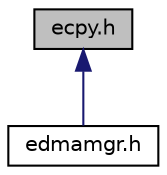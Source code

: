 digraph "ecpy.h"
{
  edge [fontname="Helvetica",fontsize="10",labelfontname="Helvetica",labelfontsize="10"];
  node [fontname="Helvetica",fontsize="10",shape=record];
  Node1 [label="ecpy.h",height=0.2,width=0.4,color="black", fillcolor="grey75", style="filled", fontcolor="black"];
  Node1 -> Node2 [dir="back",color="midnightblue",fontsize="10",style="solid",fontname="Helvetica"];
  Node2 [label="edmamgr.h",height=0.2,width=0.4,color="black", fillcolor="white", style="filled",URL="$edmamgr_8h.html",tooltip="EdmaMgr Definitions - Functional library for use with the EDMA3 DMA peripheral. "];
}
